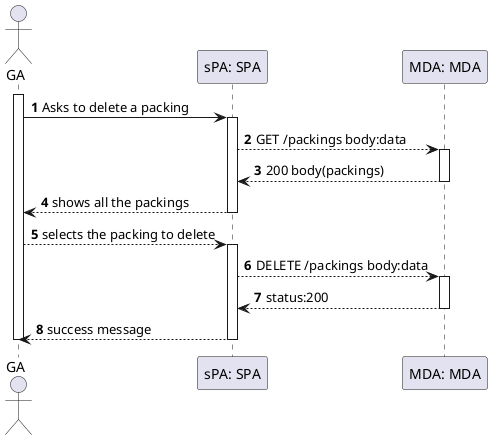 @startuml
'https://plantuml.com/sequence-diagram

autonumber
actor GA
participant "sPA: SPA" as sPA
participant "MDA: MDA" as MDA 


activate GA
GA ->sPA : Asks to delete a packing
activate sPA

sPA --> MDA : GET /packings body:data
activate MDA

MDA --> sPA :  200 body(packings)

deactivate MDA

sPA --> GA : shows all the packings

deactivate sPA

GA --> sPA : selects the packing to delete

activate sPA

sPA --> MDA : DELETE /packings body:data

activate MDA

MDA --> sPA :  status:200

deactivate MDA

sPA --> GA : success message

deactivate sPA

deactivate GA



@enduml